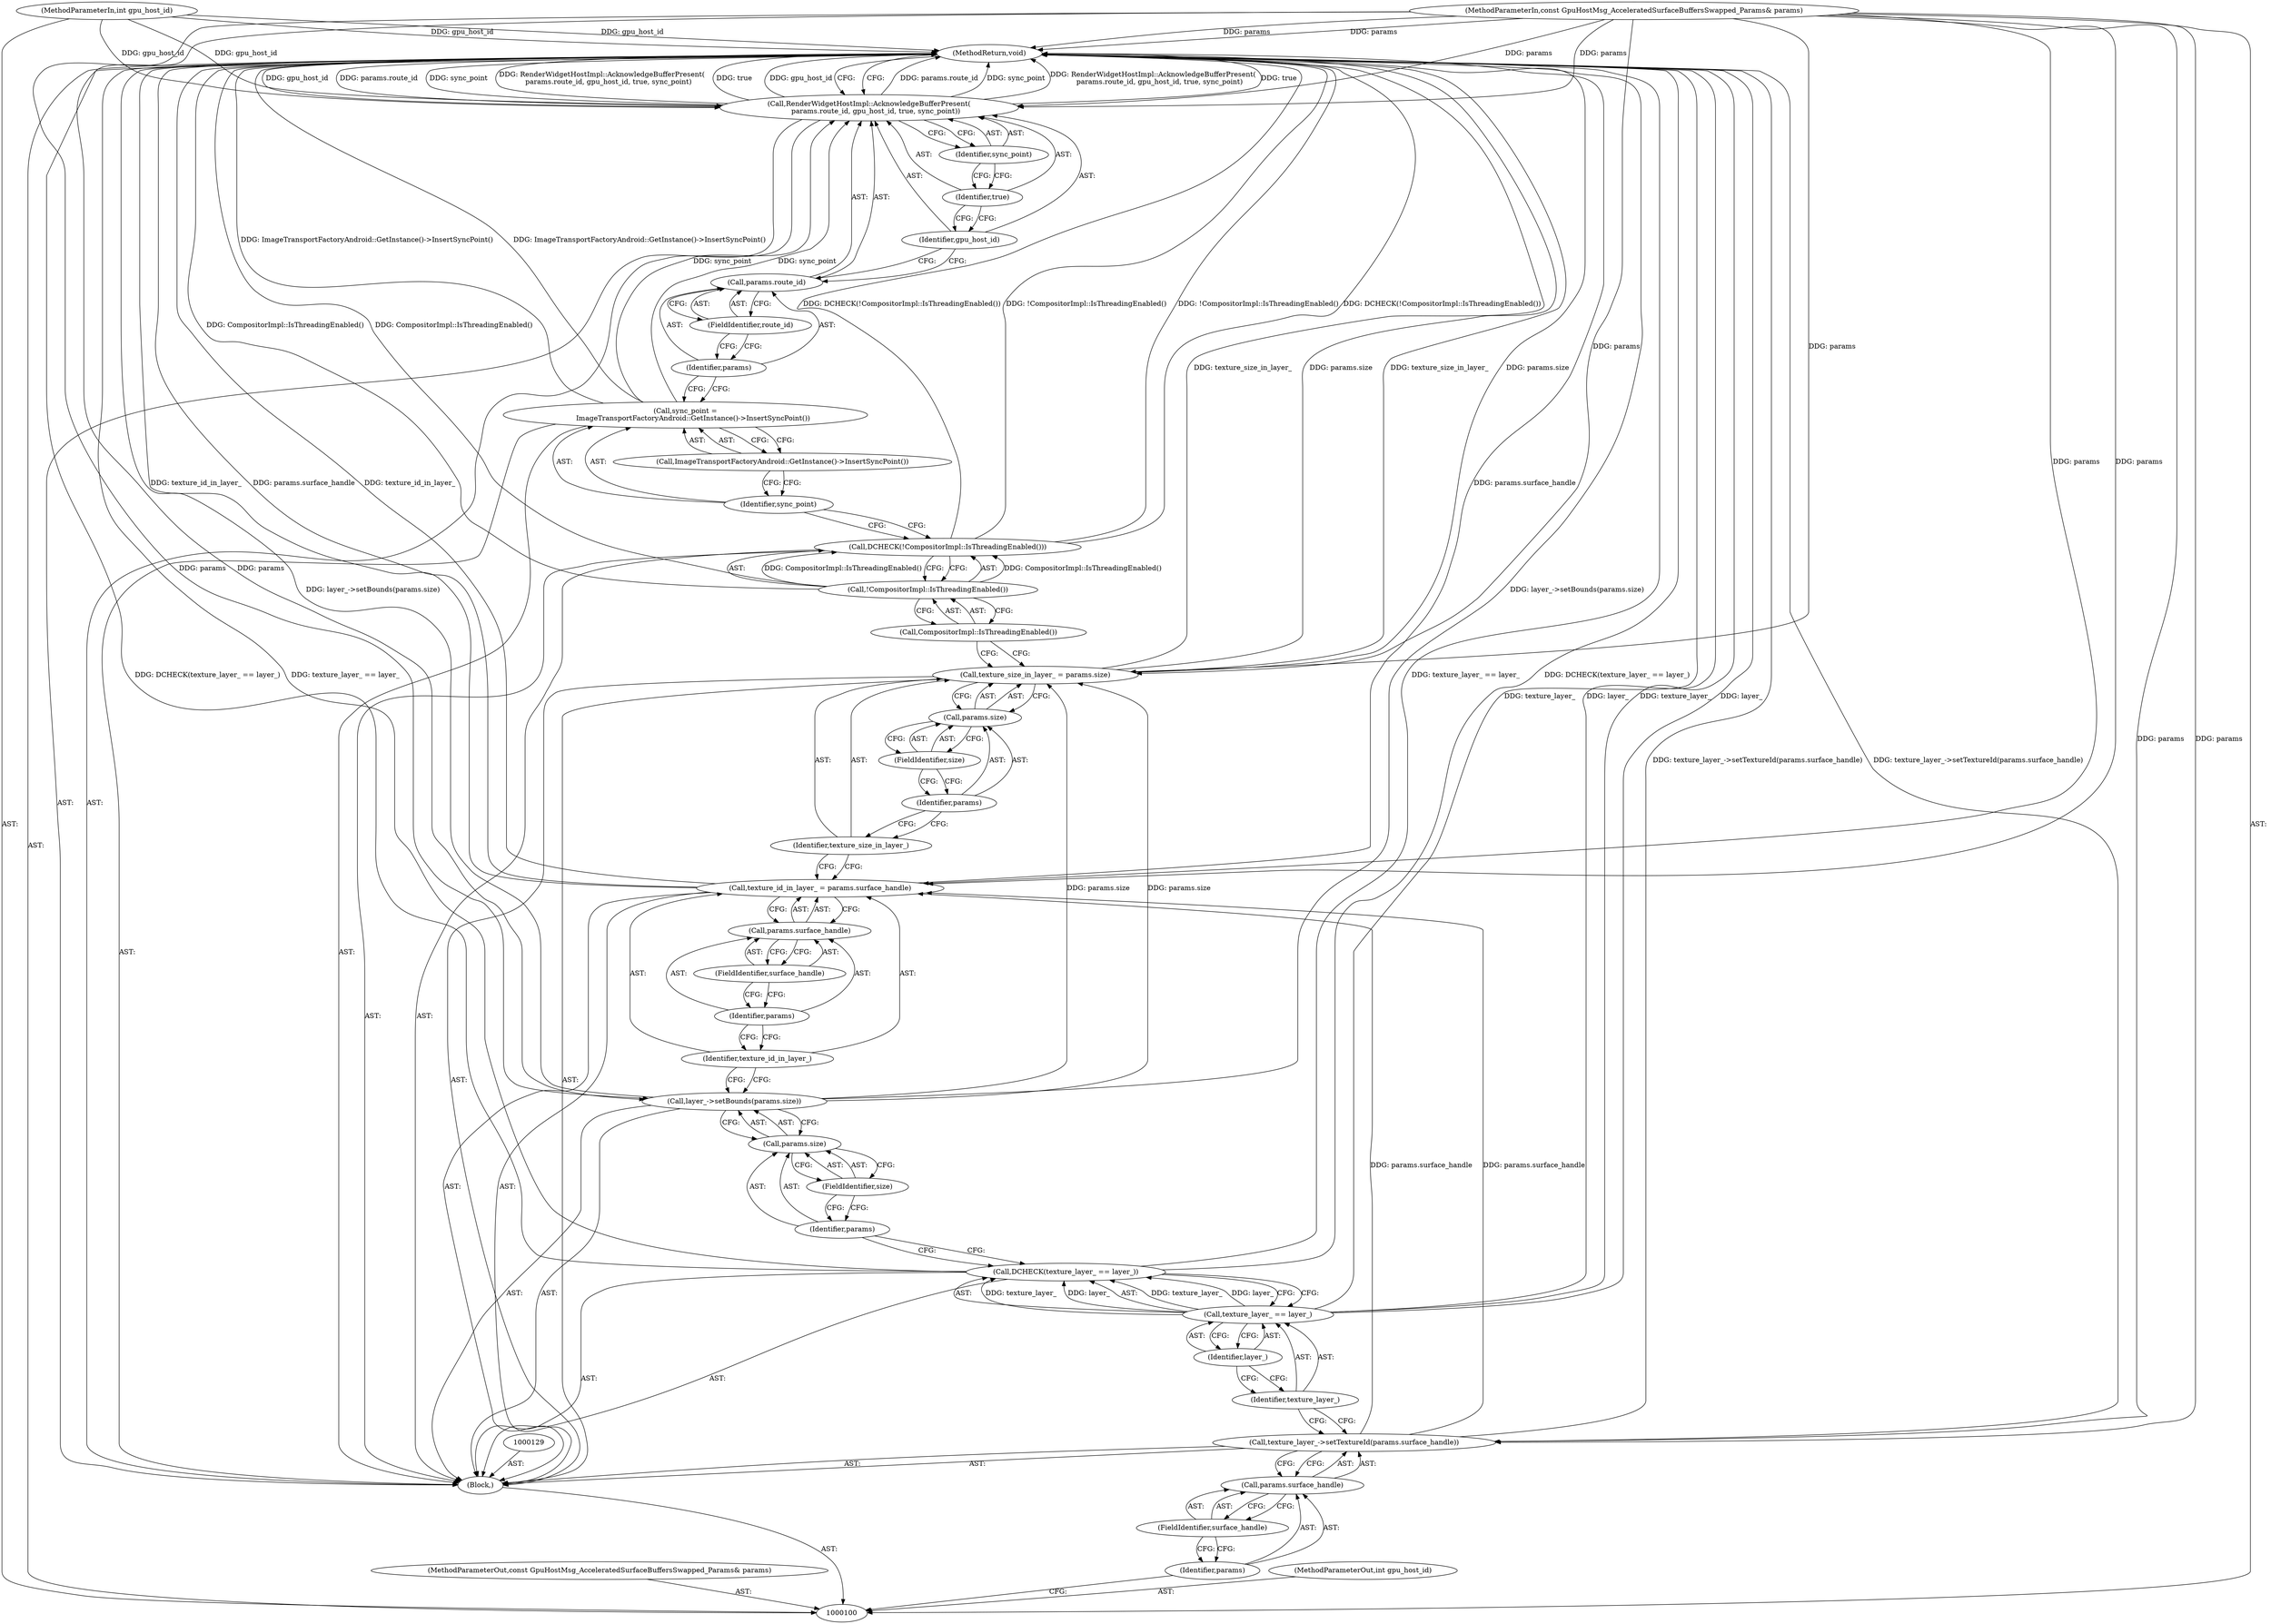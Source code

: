 digraph "1_Chrome_18d67244984a574ba2dd8779faabc0e3e34f4b76_16" {
"1000140" [label="(MethodReturn,void)"];
"1000127" [label="(Call,!CompositorImpl::IsThreadingEnabled())"];
"1000128" [label="(Call,CompositorImpl::IsThreadingEnabled())"];
"1000126" [label="(Call,DCHECK(!CompositorImpl::IsThreadingEnabled()))"];
"1000130" [label="(Call,sync_point =\n       ImageTransportFactoryAndroid::GetInstance()->InsertSyncPoint())"];
"1000131" [label="(Identifier,sync_point)"];
"1000132" [label="(Call,ImageTransportFactoryAndroid::GetInstance()->InsertSyncPoint())"];
"1000133" [label="(Call,RenderWidgetHostImpl::AcknowledgeBufferPresent(\n      params.route_id, gpu_host_id, true, sync_point))"];
"1000136" [label="(FieldIdentifier,route_id)"];
"1000137" [label="(Identifier,gpu_host_id)"];
"1000138" [label="(Identifier,true)"];
"1000139" [label="(Identifier,sync_point)"];
"1000134" [label="(Call,params.route_id)"];
"1000135" [label="(Identifier,params)"];
"1000101" [label="(MethodParameterIn,const GpuHostMsg_AcceleratedSurfaceBuffersSwapped_Params& params)"];
"1000191" [label="(MethodParameterOut,const GpuHostMsg_AcceleratedSurfaceBuffersSwapped_Params& params)"];
"1000103" [label="(Block,)"];
"1000102" [label="(MethodParameterIn,int gpu_host_id)"];
"1000192" [label="(MethodParameterOut,int gpu_host_id)"];
"1000104" [label="(Call,texture_layer_->setTextureId(params.surface_handle))"];
"1000105" [label="(Call,params.surface_handle)"];
"1000106" [label="(Identifier,params)"];
"1000107" [label="(FieldIdentifier,surface_handle)"];
"1000108" [label="(Call,DCHECK(texture_layer_ == layer_))"];
"1000111" [label="(Identifier,layer_)"];
"1000109" [label="(Call,texture_layer_ == layer_)"];
"1000110" [label="(Identifier,texture_layer_)"];
"1000112" [label="(Call,layer_->setBounds(params.size))"];
"1000113" [label="(Call,params.size)"];
"1000114" [label="(Identifier,params)"];
"1000115" [label="(FieldIdentifier,size)"];
"1000116" [label="(Call,texture_id_in_layer_ = params.surface_handle)"];
"1000117" [label="(Identifier,texture_id_in_layer_)"];
"1000118" [label="(Call,params.surface_handle)"];
"1000119" [label="(Identifier,params)"];
"1000120" [label="(FieldIdentifier,surface_handle)"];
"1000121" [label="(Call,texture_size_in_layer_ = params.size)"];
"1000122" [label="(Identifier,texture_size_in_layer_)"];
"1000123" [label="(Call,params.size)"];
"1000124" [label="(Identifier,params)"];
"1000125" [label="(FieldIdentifier,size)"];
"1000140" -> "1000100"  [label="AST: "];
"1000140" -> "1000133"  [label="CFG: "];
"1000116" -> "1000140"  [label="DDG: texture_id_in_layer_"];
"1000116" -> "1000140"  [label="DDG: params.surface_handle"];
"1000108" -> "1000140"  [label="DDG: DCHECK(texture_layer_ == layer_)"];
"1000108" -> "1000140"  [label="DDG: texture_layer_ == layer_"];
"1000104" -> "1000140"  [label="DDG: texture_layer_->setTextureId(params.surface_handle)"];
"1000133" -> "1000140"  [label="DDG: params.route_id"];
"1000133" -> "1000140"  [label="DDG: sync_point"];
"1000133" -> "1000140"  [label="DDG: RenderWidgetHostImpl::AcknowledgeBufferPresent(\n      params.route_id, gpu_host_id, true, sync_point)"];
"1000133" -> "1000140"  [label="DDG: true"];
"1000133" -> "1000140"  [label="DDG: gpu_host_id"];
"1000126" -> "1000140"  [label="DDG: !CompositorImpl::IsThreadingEnabled()"];
"1000126" -> "1000140"  [label="DDG: DCHECK(!CompositorImpl::IsThreadingEnabled())"];
"1000121" -> "1000140"  [label="DDG: texture_size_in_layer_"];
"1000121" -> "1000140"  [label="DDG: params.size"];
"1000130" -> "1000140"  [label="DDG: ImageTransportFactoryAndroid::GetInstance()->InsertSyncPoint()"];
"1000102" -> "1000140"  [label="DDG: gpu_host_id"];
"1000112" -> "1000140"  [label="DDG: layer_->setBounds(params.size)"];
"1000101" -> "1000140"  [label="DDG: params"];
"1000109" -> "1000140"  [label="DDG: texture_layer_"];
"1000109" -> "1000140"  [label="DDG: layer_"];
"1000127" -> "1000140"  [label="DDG: CompositorImpl::IsThreadingEnabled()"];
"1000127" -> "1000126"  [label="AST: "];
"1000127" -> "1000128"  [label="CFG: "];
"1000128" -> "1000127"  [label="AST: "];
"1000126" -> "1000127"  [label="CFG: "];
"1000127" -> "1000140"  [label="DDG: CompositorImpl::IsThreadingEnabled()"];
"1000127" -> "1000126"  [label="DDG: CompositorImpl::IsThreadingEnabled()"];
"1000128" -> "1000127"  [label="AST: "];
"1000128" -> "1000121"  [label="CFG: "];
"1000127" -> "1000128"  [label="CFG: "];
"1000126" -> "1000103"  [label="AST: "];
"1000126" -> "1000127"  [label="CFG: "];
"1000127" -> "1000126"  [label="AST: "];
"1000131" -> "1000126"  [label="CFG: "];
"1000126" -> "1000140"  [label="DDG: !CompositorImpl::IsThreadingEnabled()"];
"1000126" -> "1000140"  [label="DDG: DCHECK(!CompositorImpl::IsThreadingEnabled())"];
"1000127" -> "1000126"  [label="DDG: CompositorImpl::IsThreadingEnabled()"];
"1000130" -> "1000103"  [label="AST: "];
"1000130" -> "1000132"  [label="CFG: "];
"1000131" -> "1000130"  [label="AST: "];
"1000132" -> "1000130"  [label="AST: "];
"1000135" -> "1000130"  [label="CFG: "];
"1000130" -> "1000140"  [label="DDG: ImageTransportFactoryAndroid::GetInstance()->InsertSyncPoint()"];
"1000130" -> "1000133"  [label="DDG: sync_point"];
"1000131" -> "1000130"  [label="AST: "];
"1000131" -> "1000126"  [label="CFG: "];
"1000132" -> "1000131"  [label="CFG: "];
"1000132" -> "1000130"  [label="AST: "];
"1000132" -> "1000131"  [label="CFG: "];
"1000130" -> "1000132"  [label="CFG: "];
"1000133" -> "1000103"  [label="AST: "];
"1000133" -> "1000139"  [label="CFG: "];
"1000134" -> "1000133"  [label="AST: "];
"1000137" -> "1000133"  [label="AST: "];
"1000138" -> "1000133"  [label="AST: "];
"1000139" -> "1000133"  [label="AST: "];
"1000140" -> "1000133"  [label="CFG: "];
"1000133" -> "1000140"  [label="DDG: params.route_id"];
"1000133" -> "1000140"  [label="DDG: sync_point"];
"1000133" -> "1000140"  [label="DDG: RenderWidgetHostImpl::AcknowledgeBufferPresent(\n      params.route_id, gpu_host_id, true, sync_point)"];
"1000133" -> "1000140"  [label="DDG: true"];
"1000133" -> "1000140"  [label="DDG: gpu_host_id"];
"1000101" -> "1000133"  [label="DDG: params"];
"1000102" -> "1000133"  [label="DDG: gpu_host_id"];
"1000130" -> "1000133"  [label="DDG: sync_point"];
"1000136" -> "1000134"  [label="AST: "];
"1000136" -> "1000135"  [label="CFG: "];
"1000134" -> "1000136"  [label="CFG: "];
"1000137" -> "1000133"  [label="AST: "];
"1000137" -> "1000134"  [label="CFG: "];
"1000138" -> "1000137"  [label="CFG: "];
"1000138" -> "1000133"  [label="AST: "];
"1000138" -> "1000137"  [label="CFG: "];
"1000139" -> "1000138"  [label="CFG: "];
"1000139" -> "1000133"  [label="AST: "];
"1000139" -> "1000138"  [label="CFG: "];
"1000133" -> "1000139"  [label="CFG: "];
"1000134" -> "1000133"  [label="AST: "];
"1000134" -> "1000136"  [label="CFG: "];
"1000135" -> "1000134"  [label="AST: "];
"1000136" -> "1000134"  [label="AST: "];
"1000137" -> "1000134"  [label="CFG: "];
"1000135" -> "1000134"  [label="AST: "];
"1000135" -> "1000130"  [label="CFG: "];
"1000136" -> "1000135"  [label="CFG: "];
"1000101" -> "1000100"  [label="AST: "];
"1000101" -> "1000140"  [label="DDG: params"];
"1000101" -> "1000104"  [label="DDG: params"];
"1000101" -> "1000112"  [label="DDG: params"];
"1000101" -> "1000116"  [label="DDG: params"];
"1000101" -> "1000121"  [label="DDG: params"];
"1000101" -> "1000133"  [label="DDG: params"];
"1000191" -> "1000100"  [label="AST: "];
"1000103" -> "1000100"  [label="AST: "];
"1000104" -> "1000103"  [label="AST: "];
"1000108" -> "1000103"  [label="AST: "];
"1000112" -> "1000103"  [label="AST: "];
"1000116" -> "1000103"  [label="AST: "];
"1000121" -> "1000103"  [label="AST: "];
"1000126" -> "1000103"  [label="AST: "];
"1000129" -> "1000103"  [label="AST: "];
"1000130" -> "1000103"  [label="AST: "];
"1000133" -> "1000103"  [label="AST: "];
"1000102" -> "1000100"  [label="AST: "];
"1000102" -> "1000140"  [label="DDG: gpu_host_id"];
"1000102" -> "1000133"  [label="DDG: gpu_host_id"];
"1000192" -> "1000100"  [label="AST: "];
"1000104" -> "1000103"  [label="AST: "];
"1000104" -> "1000105"  [label="CFG: "];
"1000105" -> "1000104"  [label="AST: "];
"1000110" -> "1000104"  [label="CFG: "];
"1000104" -> "1000140"  [label="DDG: texture_layer_->setTextureId(params.surface_handle)"];
"1000101" -> "1000104"  [label="DDG: params"];
"1000104" -> "1000116"  [label="DDG: params.surface_handle"];
"1000105" -> "1000104"  [label="AST: "];
"1000105" -> "1000107"  [label="CFG: "];
"1000106" -> "1000105"  [label="AST: "];
"1000107" -> "1000105"  [label="AST: "];
"1000104" -> "1000105"  [label="CFG: "];
"1000106" -> "1000105"  [label="AST: "];
"1000106" -> "1000100"  [label="CFG: "];
"1000107" -> "1000106"  [label="CFG: "];
"1000107" -> "1000105"  [label="AST: "];
"1000107" -> "1000106"  [label="CFG: "];
"1000105" -> "1000107"  [label="CFG: "];
"1000108" -> "1000103"  [label="AST: "];
"1000108" -> "1000109"  [label="CFG: "];
"1000109" -> "1000108"  [label="AST: "];
"1000114" -> "1000108"  [label="CFG: "];
"1000108" -> "1000140"  [label="DDG: DCHECK(texture_layer_ == layer_)"];
"1000108" -> "1000140"  [label="DDG: texture_layer_ == layer_"];
"1000109" -> "1000108"  [label="DDG: texture_layer_"];
"1000109" -> "1000108"  [label="DDG: layer_"];
"1000111" -> "1000109"  [label="AST: "];
"1000111" -> "1000110"  [label="CFG: "];
"1000109" -> "1000111"  [label="CFG: "];
"1000109" -> "1000108"  [label="AST: "];
"1000109" -> "1000111"  [label="CFG: "];
"1000110" -> "1000109"  [label="AST: "];
"1000111" -> "1000109"  [label="AST: "];
"1000108" -> "1000109"  [label="CFG: "];
"1000109" -> "1000140"  [label="DDG: texture_layer_"];
"1000109" -> "1000140"  [label="DDG: layer_"];
"1000109" -> "1000108"  [label="DDG: texture_layer_"];
"1000109" -> "1000108"  [label="DDG: layer_"];
"1000110" -> "1000109"  [label="AST: "];
"1000110" -> "1000104"  [label="CFG: "];
"1000111" -> "1000110"  [label="CFG: "];
"1000112" -> "1000103"  [label="AST: "];
"1000112" -> "1000113"  [label="CFG: "];
"1000113" -> "1000112"  [label="AST: "];
"1000117" -> "1000112"  [label="CFG: "];
"1000112" -> "1000140"  [label="DDG: layer_->setBounds(params.size)"];
"1000101" -> "1000112"  [label="DDG: params"];
"1000112" -> "1000121"  [label="DDG: params.size"];
"1000113" -> "1000112"  [label="AST: "];
"1000113" -> "1000115"  [label="CFG: "];
"1000114" -> "1000113"  [label="AST: "];
"1000115" -> "1000113"  [label="AST: "];
"1000112" -> "1000113"  [label="CFG: "];
"1000114" -> "1000113"  [label="AST: "];
"1000114" -> "1000108"  [label="CFG: "];
"1000115" -> "1000114"  [label="CFG: "];
"1000115" -> "1000113"  [label="AST: "];
"1000115" -> "1000114"  [label="CFG: "];
"1000113" -> "1000115"  [label="CFG: "];
"1000116" -> "1000103"  [label="AST: "];
"1000116" -> "1000118"  [label="CFG: "];
"1000117" -> "1000116"  [label="AST: "];
"1000118" -> "1000116"  [label="AST: "];
"1000122" -> "1000116"  [label="CFG: "];
"1000116" -> "1000140"  [label="DDG: texture_id_in_layer_"];
"1000116" -> "1000140"  [label="DDG: params.surface_handle"];
"1000104" -> "1000116"  [label="DDG: params.surface_handle"];
"1000101" -> "1000116"  [label="DDG: params"];
"1000117" -> "1000116"  [label="AST: "];
"1000117" -> "1000112"  [label="CFG: "];
"1000119" -> "1000117"  [label="CFG: "];
"1000118" -> "1000116"  [label="AST: "];
"1000118" -> "1000120"  [label="CFG: "];
"1000119" -> "1000118"  [label="AST: "];
"1000120" -> "1000118"  [label="AST: "];
"1000116" -> "1000118"  [label="CFG: "];
"1000119" -> "1000118"  [label="AST: "];
"1000119" -> "1000117"  [label="CFG: "];
"1000120" -> "1000119"  [label="CFG: "];
"1000120" -> "1000118"  [label="AST: "];
"1000120" -> "1000119"  [label="CFG: "];
"1000118" -> "1000120"  [label="CFG: "];
"1000121" -> "1000103"  [label="AST: "];
"1000121" -> "1000123"  [label="CFG: "];
"1000122" -> "1000121"  [label="AST: "];
"1000123" -> "1000121"  [label="AST: "];
"1000128" -> "1000121"  [label="CFG: "];
"1000121" -> "1000140"  [label="DDG: texture_size_in_layer_"];
"1000121" -> "1000140"  [label="DDG: params.size"];
"1000112" -> "1000121"  [label="DDG: params.size"];
"1000101" -> "1000121"  [label="DDG: params"];
"1000122" -> "1000121"  [label="AST: "];
"1000122" -> "1000116"  [label="CFG: "];
"1000124" -> "1000122"  [label="CFG: "];
"1000123" -> "1000121"  [label="AST: "];
"1000123" -> "1000125"  [label="CFG: "];
"1000124" -> "1000123"  [label="AST: "];
"1000125" -> "1000123"  [label="AST: "];
"1000121" -> "1000123"  [label="CFG: "];
"1000124" -> "1000123"  [label="AST: "];
"1000124" -> "1000122"  [label="CFG: "];
"1000125" -> "1000124"  [label="CFG: "];
"1000125" -> "1000123"  [label="AST: "];
"1000125" -> "1000124"  [label="CFG: "];
"1000123" -> "1000125"  [label="CFG: "];
}
